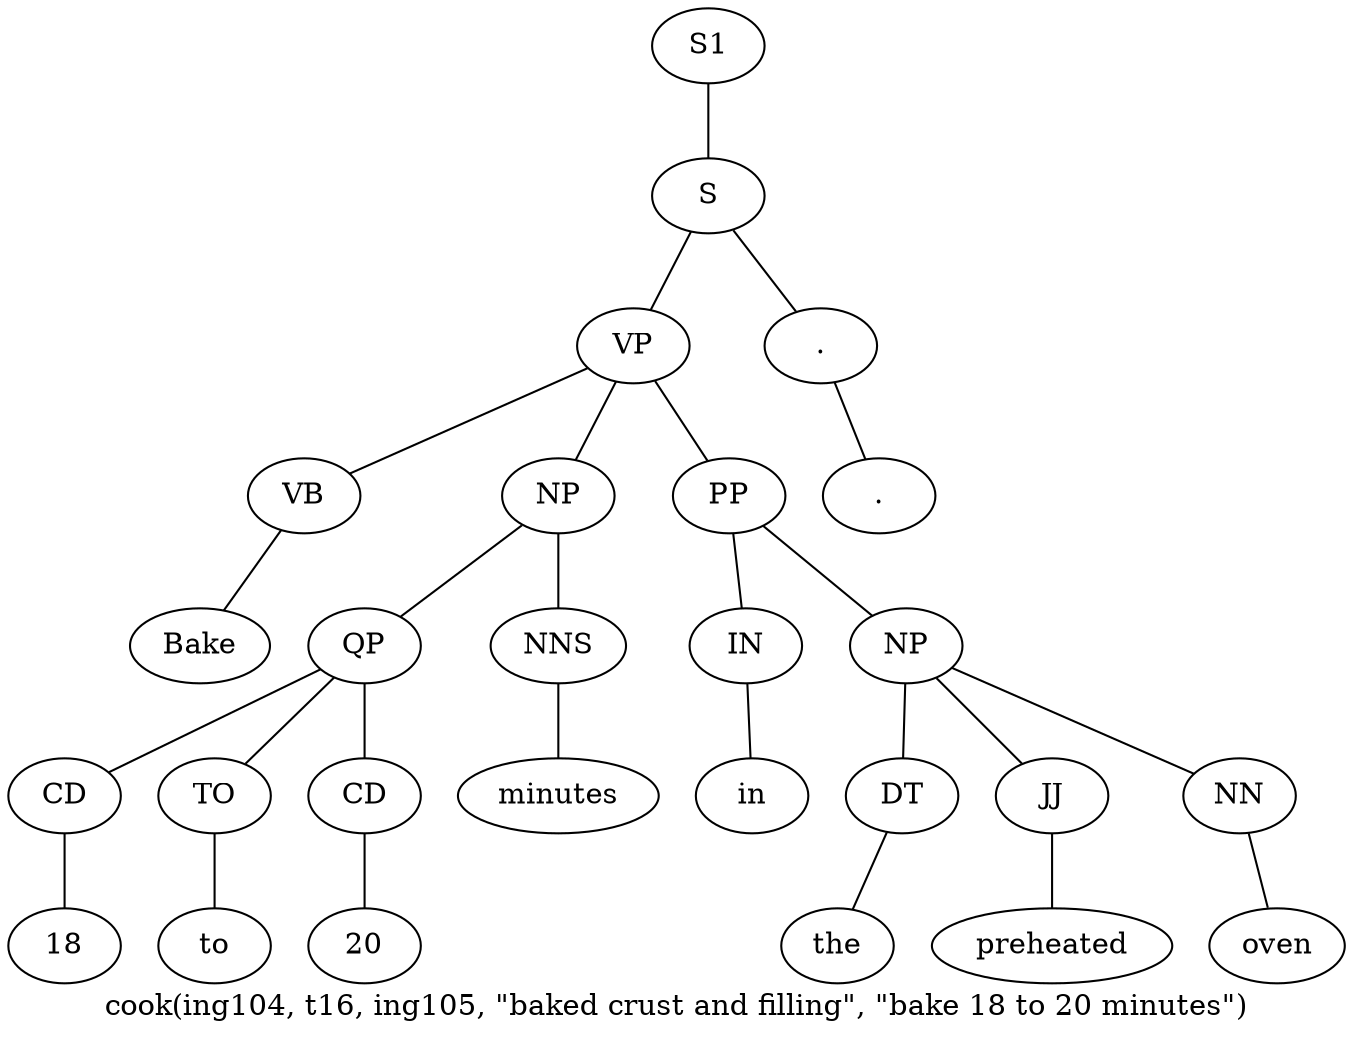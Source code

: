 graph SyntaxGraph {
	label = "cook(ing104, t16, ing105, \"baked crust and filling\", \"bake 18 to 20 minutes\")";
	Node0 [label="S1"];
	Node1 [label="S"];
	Node2 [label="VP"];
	Node3 [label="VB"];
	Node4 [label="Bake"];
	Node5 [label="NP"];
	Node6 [label="QP"];
	Node7 [label="CD"];
	Node8 [label="18"];
	Node9 [label="TO"];
	Node10 [label="to"];
	Node11 [label="CD"];
	Node12 [label="20"];
	Node13 [label="NNS"];
	Node14 [label="minutes"];
	Node15 [label="PP"];
	Node16 [label="IN"];
	Node17 [label="in"];
	Node18 [label="NP"];
	Node19 [label="DT"];
	Node20 [label="the"];
	Node21 [label="JJ"];
	Node22 [label="preheated"];
	Node23 [label="NN"];
	Node24 [label="oven"];
	Node25 [label="."];
	Node26 [label="."];

	Node0 -- Node1;
	Node1 -- Node2;
	Node1 -- Node25;
	Node2 -- Node3;
	Node2 -- Node5;
	Node2 -- Node15;
	Node3 -- Node4;
	Node5 -- Node6;
	Node5 -- Node13;
	Node6 -- Node7;
	Node6 -- Node9;
	Node6 -- Node11;
	Node7 -- Node8;
	Node9 -- Node10;
	Node11 -- Node12;
	Node13 -- Node14;
	Node15 -- Node16;
	Node15 -- Node18;
	Node16 -- Node17;
	Node18 -- Node19;
	Node18 -- Node21;
	Node18 -- Node23;
	Node19 -- Node20;
	Node21 -- Node22;
	Node23 -- Node24;
	Node25 -- Node26;
}